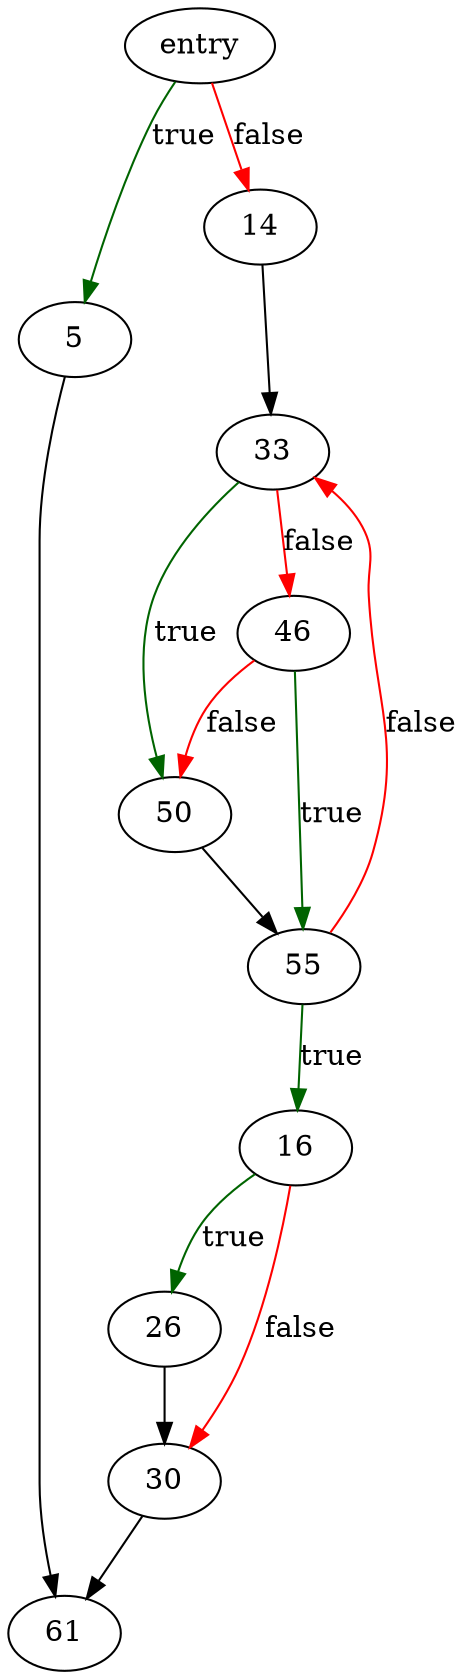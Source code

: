 digraph "print_uintmaxes" {
	// Node definitions.
	2 [label=entry];
	5;
	14;
	16;
	26;
	30;
	33;
	46;
	50;
	55;
	61;

	// Edge definitions.
	2 -> 5 [
		color=darkgreen
		label=true
	];
	2 -> 14 [
		color=red
		label=false
	];
	5 -> 61;
	14 -> 33;
	16 -> 26 [
		color=darkgreen
		label=true
	];
	16 -> 30 [
		color=red
		label=false
	];
	26 -> 30;
	30 -> 61;
	33 -> 46 [
		color=red
		label=false
	];
	33 -> 50 [
		color=darkgreen
		label=true
	];
	46 -> 50 [
		color=red
		label=false
	];
	46 -> 55 [
		color=darkgreen
		label=true
	];
	50 -> 55;
	55 -> 16 [
		color=darkgreen
		label=true
	];
	55 -> 33 [
		color=red
		label=false
	];
}